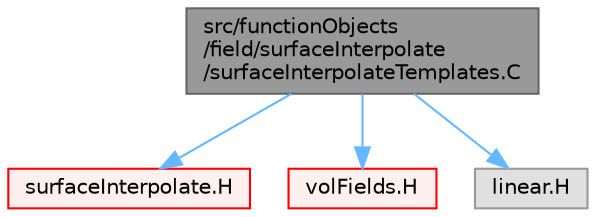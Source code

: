 digraph "src/functionObjects/field/surfaceInterpolate/surfaceInterpolateTemplates.C"
{
 // LATEX_PDF_SIZE
  bgcolor="transparent";
  edge [fontname=Helvetica,fontsize=10,labelfontname=Helvetica,labelfontsize=10];
  node [fontname=Helvetica,fontsize=10,shape=box,height=0.2,width=0.4];
  Node1 [id="Node000001",label="src/functionObjects\l/field/surfaceInterpolate\l/surfaceInterpolateTemplates.C",height=0.2,width=0.4,color="gray40", fillcolor="grey60", style="filled", fontcolor="black",tooltip=" "];
  Node1 -> Node2 [id="edge1_Node000001_Node000002",color="steelblue1",style="solid",tooltip=" "];
  Node2 [id="Node000002",label="surfaceInterpolate.H",height=0.2,width=0.4,color="red", fillcolor="#FFF0F0", style="filled",URL="$functionObjects_2field_2surfaceInterpolate_2surfaceInterpolate_8H.html",tooltip=" "];
  Node1 -> Node266 [id="edge2_Node000001_Node000266",color="steelblue1",style="solid",tooltip=" "];
  Node266 [id="Node000266",label="volFields.H",height=0.2,width=0.4,color="red", fillcolor="#FFF0F0", style="filled",URL="$volFields_8H.html",tooltip=" "];
  Node1 -> Node410 [id="edge3_Node000001_Node000410",color="steelblue1",style="solid",tooltip=" "];
  Node410 [id="Node000410",label="linear.H",height=0.2,width=0.4,color="grey60", fillcolor="#E0E0E0", style="filled",tooltip=" "];
}
